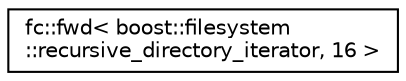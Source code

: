 digraph "Graphical Class Hierarchy"
{
  edge [fontname="Helvetica",fontsize="10",labelfontname="Helvetica",labelfontsize="10"];
  node [fontname="Helvetica",fontsize="10",shape=record];
  rankdir="LR";
  Node0 [label="fc::fwd\< boost::filesystem\l::recursive_directory_iterator, 16 \>",height=0.2,width=0.4,color="black", fillcolor="white", style="filled",URL="$classfc_1_1fwd.html"];
}
